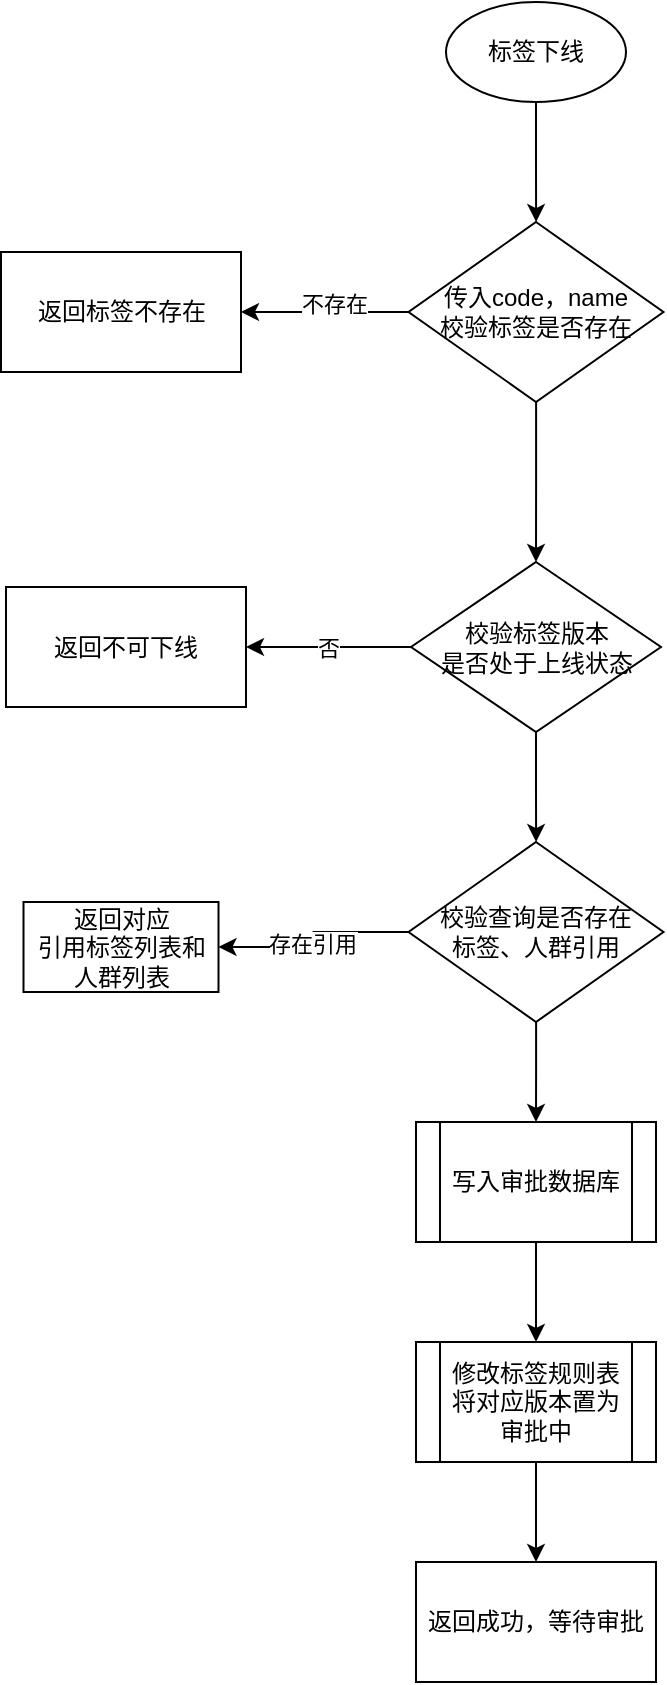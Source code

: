 <mxfile version="24.8.0">
  <diagram name="第 1 页" id="wqRuzdlMjsH8Ex9FWAib">
    <mxGraphModel dx="1026" dy="650" grid="1" gridSize="10" guides="1" tooltips="1" connect="1" arrows="1" fold="1" page="1" pageScale="1" pageWidth="827" pageHeight="1169" math="0" shadow="0">
      <root>
        <mxCell id="0" />
        <mxCell id="1" parent="0" />
        <mxCell id="uAed6FK6qWFAK_bdM42A-3" value="" style="edgeStyle=orthogonalEdgeStyle;rounded=0;orthogonalLoop=1;jettySize=auto;html=1;" parent="1" source="uAed6FK6qWFAK_bdM42A-1" target="uAed6FK6qWFAK_bdM42A-2" edge="1">
          <mxGeometry relative="1" as="geometry" />
        </mxCell>
        <mxCell id="uAed6FK6qWFAK_bdM42A-1" value="标签下线" style="ellipse;whiteSpace=wrap;html=1;" parent="1" vertex="1">
          <mxGeometry x="350" y="100" width="90" height="50" as="geometry" />
        </mxCell>
        <mxCell id="uAed6FK6qWFAK_bdM42A-5" value="" style="edgeStyle=orthogonalEdgeStyle;rounded=0;orthogonalLoop=1;jettySize=auto;html=1;" parent="1" source="uAed6FK6qWFAK_bdM42A-2" target="uAed6FK6qWFAK_bdM42A-4" edge="1">
          <mxGeometry relative="1" as="geometry" />
        </mxCell>
        <mxCell id="uAed6FK6qWFAK_bdM42A-6" value="不存在" style="edgeLabel;html=1;align=center;verticalAlign=middle;resizable=0;points=[];" parent="uAed6FK6qWFAK_bdM42A-5" vertex="1" connectable="0">
          <mxGeometry x="-0.11" y="-4" relative="1" as="geometry">
            <mxPoint as="offset" />
          </mxGeometry>
        </mxCell>
        <mxCell id="uAed6FK6qWFAK_bdM42A-21" value="" style="edgeStyle=orthogonalEdgeStyle;rounded=0;orthogonalLoop=1;jettySize=auto;html=1;" parent="1" source="uAed6FK6qWFAK_bdM42A-2" target="uAed6FK6qWFAK_bdM42A-20" edge="1">
          <mxGeometry relative="1" as="geometry" />
        </mxCell>
        <mxCell id="uAed6FK6qWFAK_bdM42A-2" value="&lt;div&gt;传入code，name&lt;/div&gt;校验标签是否存在" style="rhombus;whiteSpace=wrap;html=1;" parent="1" vertex="1">
          <mxGeometry x="331.25" y="210" width="127.5" height="90" as="geometry" />
        </mxCell>
        <mxCell id="uAed6FK6qWFAK_bdM42A-4" value="返回标签不存在" style="whiteSpace=wrap;html=1;" parent="1" vertex="1">
          <mxGeometry x="127.5" y="225" width="120" height="60" as="geometry" />
        </mxCell>
        <mxCell id="uAed6FK6qWFAK_bdM42A-12" value="" style="edgeStyle=orthogonalEdgeStyle;rounded=0;orthogonalLoop=1;jettySize=auto;html=1;" parent="1" source="uAed6FK6qWFAK_bdM42A-7" target="uAed6FK6qWFAK_bdM42A-11" edge="1">
          <mxGeometry relative="1" as="geometry" />
        </mxCell>
        <mxCell id="uAed6FK6qWFAK_bdM42A-13" value="存在引用" style="edgeLabel;html=1;align=center;verticalAlign=middle;resizable=0;points=[];" parent="uAed6FK6qWFAK_bdM42A-12" vertex="1" connectable="0">
          <mxGeometry x="0.1" y="-2" relative="1" as="geometry">
            <mxPoint as="offset" />
          </mxGeometry>
        </mxCell>
        <mxCell id="uAed6FK6qWFAK_bdM42A-15" value="" style="edgeStyle=orthogonalEdgeStyle;rounded=0;orthogonalLoop=1;jettySize=auto;html=1;" parent="1" source="uAed6FK6qWFAK_bdM42A-7" target="uAed6FK6qWFAK_bdM42A-14" edge="1">
          <mxGeometry relative="1" as="geometry" />
        </mxCell>
        <mxCell id="uAed6FK6qWFAK_bdM42A-7" value="校验查询是否存在&lt;div&gt;标签、人群引用&lt;div&gt;&lt;/div&gt;&lt;/div&gt;" style="rhombus;whiteSpace=wrap;html=1;" parent="1" vertex="1">
          <mxGeometry x="331.25" y="520" width="127.5" height="90" as="geometry" />
        </mxCell>
        <mxCell id="uAed6FK6qWFAK_bdM42A-11" value="返回对应&lt;div&gt;引用标签列表和&lt;/div&gt;&lt;div&gt;人群列表&lt;/div&gt;" style="whiteSpace=wrap;html=1;" parent="1" vertex="1">
          <mxGeometry x="138.75" y="550" width="97.5" height="45" as="geometry" />
        </mxCell>
        <mxCell id="uAed6FK6qWFAK_bdM42A-17" value="" style="edgeStyle=orthogonalEdgeStyle;rounded=0;orthogonalLoop=1;jettySize=auto;html=1;" parent="1" source="uAed6FK6qWFAK_bdM42A-14" target="uAed6FK6qWFAK_bdM42A-16" edge="1">
          <mxGeometry relative="1" as="geometry" />
        </mxCell>
        <mxCell id="uAed6FK6qWFAK_bdM42A-14" value="写入审批数据库" style="shape=process;whiteSpace=wrap;html=1;backgroundOutline=1;" parent="1" vertex="1">
          <mxGeometry x="335" y="660" width="120" height="60" as="geometry" />
        </mxCell>
        <mxCell id="uAed6FK6qWFAK_bdM42A-19" value="" style="edgeStyle=orthogonalEdgeStyle;rounded=0;orthogonalLoop=1;jettySize=auto;html=1;" parent="1" source="uAed6FK6qWFAK_bdM42A-16" target="uAed6FK6qWFAK_bdM42A-18" edge="1">
          <mxGeometry relative="1" as="geometry" />
        </mxCell>
        <mxCell id="uAed6FK6qWFAK_bdM42A-16" value="修改标签规则表&lt;div&gt;将对应版本置为&lt;/div&gt;&lt;div&gt;审批中&lt;/div&gt;" style="shape=process;whiteSpace=wrap;html=1;backgroundOutline=1;" parent="1" vertex="1">
          <mxGeometry x="335" y="770" width="120" height="60" as="geometry" />
        </mxCell>
        <mxCell id="uAed6FK6qWFAK_bdM42A-18" value="返回成功，等待审批" style="whiteSpace=wrap;html=1;" parent="1" vertex="1">
          <mxGeometry x="335" y="880" width="120" height="60" as="geometry" />
        </mxCell>
        <mxCell id="uAed6FK6qWFAK_bdM42A-22" value="" style="edgeStyle=orthogonalEdgeStyle;rounded=0;orthogonalLoop=1;jettySize=auto;html=1;" parent="1" source="uAed6FK6qWFAK_bdM42A-20" target="uAed6FK6qWFAK_bdM42A-7" edge="1">
          <mxGeometry relative="1" as="geometry" />
        </mxCell>
        <mxCell id="uAed6FK6qWFAK_bdM42A-24" value="否" style="edgeStyle=orthogonalEdgeStyle;rounded=0;orthogonalLoop=1;jettySize=auto;html=1;" parent="1" source="uAed6FK6qWFAK_bdM42A-20" target="uAed6FK6qWFAK_bdM42A-23" edge="1">
          <mxGeometry relative="1" as="geometry" />
        </mxCell>
        <mxCell id="uAed6FK6qWFAK_bdM42A-20" value="校验标签版本&lt;div&gt;是否处于上线状态&lt;/div&gt;" style="rhombus;whiteSpace=wrap;html=1;" parent="1" vertex="1">
          <mxGeometry x="332.5" y="380" width="125" height="85" as="geometry" />
        </mxCell>
        <mxCell id="uAed6FK6qWFAK_bdM42A-23" value="返回不可下线" style="whiteSpace=wrap;html=1;" parent="1" vertex="1">
          <mxGeometry x="130" y="392.5" width="120" height="60" as="geometry" />
        </mxCell>
      </root>
    </mxGraphModel>
  </diagram>
</mxfile>

